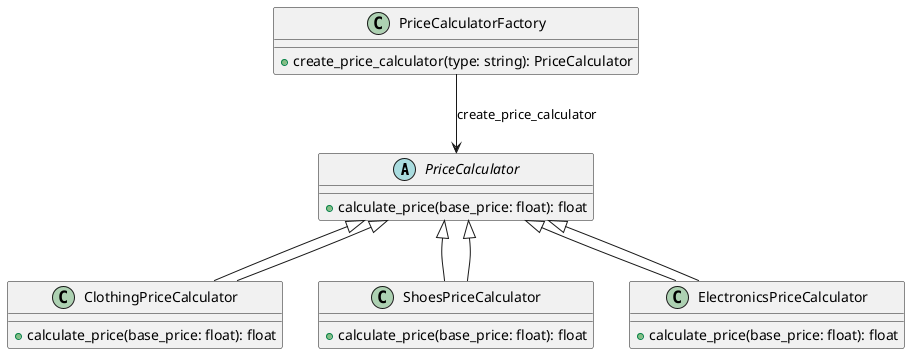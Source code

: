 @startuml
abstract class PriceCalculator {
    +calculate_price(base_price: float): float
}

class ClothingPriceCalculator extends PriceCalculator {
    +calculate_price(base_price: float): float
}

class ShoesPriceCalculator extends PriceCalculator {
    +calculate_price(base_price: float): float
}

class ElectronicsPriceCalculator extends PriceCalculator {
    +calculate_price(base_price: float): float
}

class PriceCalculatorFactory {
    +create_price_calculator(type: string): PriceCalculator
}

PriceCalculatorFactory --> PriceCalculator: create_price_calculator
PriceCalculator <|-- ClothingPriceCalculator
PriceCalculator <|-- ShoesPriceCalculator
PriceCalculator <|-- ElectronicsPriceCalculator
@enduml